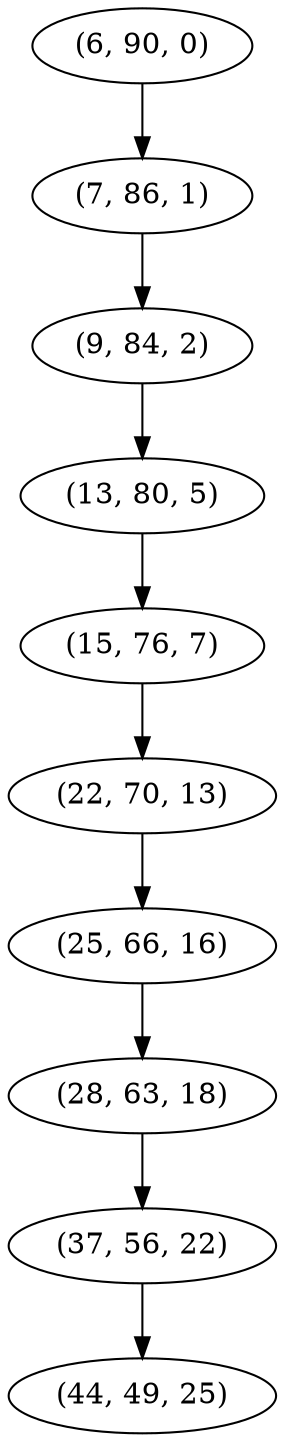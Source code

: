digraph tree {
    "(6, 90, 0)";
    "(7, 86, 1)";
    "(9, 84, 2)";
    "(13, 80, 5)";
    "(15, 76, 7)";
    "(22, 70, 13)";
    "(25, 66, 16)";
    "(28, 63, 18)";
    "(37, 56, 22)";
    "(44, 49, 25)";
    "(6, 90, 0)" -> "(7, 86, 1)";
    "(7, 86, 1)" -> "(9, 84, 2)";
    "(9, 84, 2)" -> "(13, 80, 5)";
    "(13, 80, 5)" -> "(15, 76, 7)";
    "(15, 76, 7)" -> "(22, 70, 13)";
    "(22, 70, 13)" -> "(25, 66, 16)";
    "(25, 66, 16)" -> "(28, 63, 18)";
    "(28, 63, 18)" -> "(37, 56, 22)";
    "(37, 56, 22)" -> "(44, 49, 25)";
}
